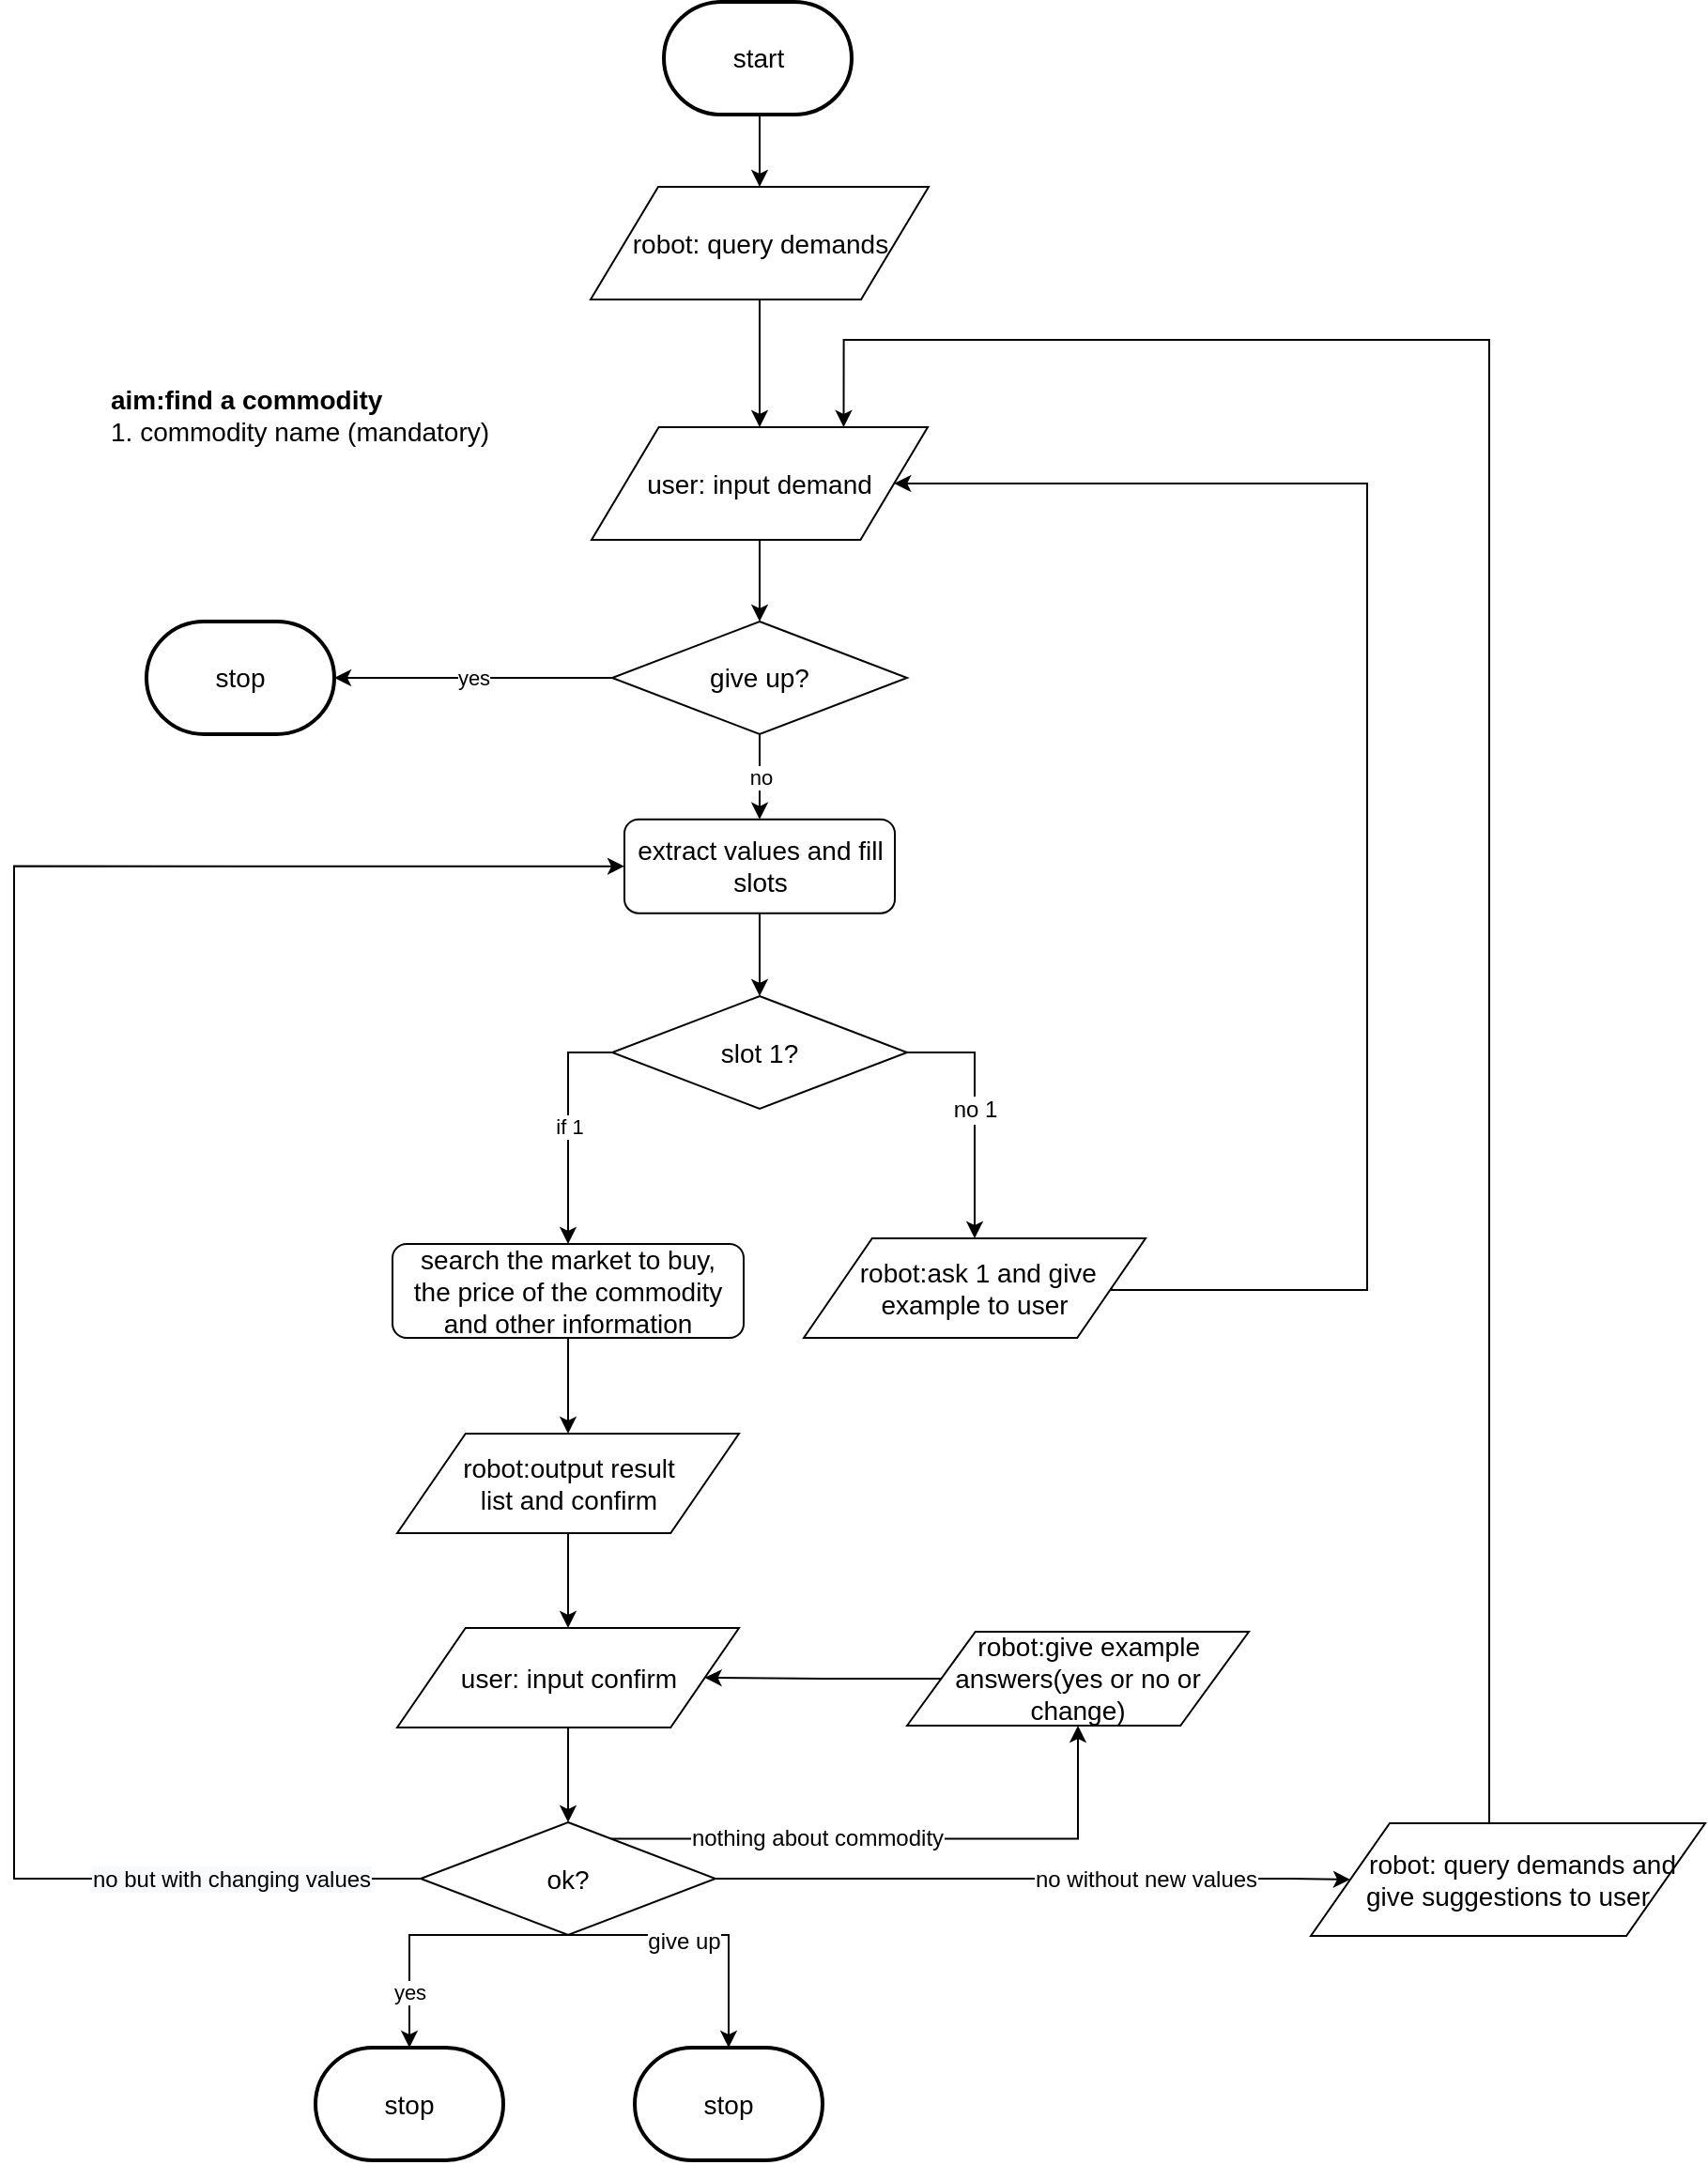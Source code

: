 <mxfile version="12.0.0" type="github" pages="1"><diagram id="qM217Te90TatpBVcW5O8" name="Page-1"><mxGraphModel dx="904" dy="2196" grid="1" gridSize="10" guides="1" tooltips="1" connect="1" arrows="1" fold="1" page="1" pageScale="1" pageWidth="1169" pageHeight="827" math="0" shadow="0"><root><mxCell id="0"/><mxCell id="1" parent="0"/><mxCell id="0c9b0clo_3y0Xpn7GnMf-1" value="&lt;font style=&quot;font-size: 14px&quot;&gt;&lt;b&gt;aim:find a commodity&lt;/b&gt;&lt;br&gt;1.&amp;nbsp;commodity&amp;nbsp;name (mandatory)&lt;br&gt;&lt;/font&gt;" style="text;html=1;strokeColor=none;fillColor=none;align=left;verticalAlign=middle;whiteSpace=wrap;rounded=0;" parent="1" vertex="1"><mxGeometry x="209" y="-680" width="211" height="60" as="geometry"/></mxCell><mxCell id="0c9b0clo_3y0Xpn7GnMf-3" style="edgeStyle=orthogonalEdgeStyle;rounded=0;orthogonalLoop=1;jettySize=auto;html=1;exitX=1;exitY=0.5;exitDx=0;exitDy=0;entryX=0.5;entryY=0;entryDx=0;entryDy=0;" parent="1" source="0c9b0clo_3y0Xpn7GnMf-6" target="0c9b0clo_3y0Xpn7GnMf-28" edge="1"><mxGeometry relative="1" as="geometry"><mxPoint x="670" y="-210.5" as="targetPoint"/></mxGeometry></mxCell><mxCell id="0c9b0clo_3y0Xpn7GnMf-4" value="no 1" style="text;html=1;resizable=0;points=[];align=center;verticalAlign=middle;labelBackgroundColor=#ffffff;" parent="0c9b0clo_3y0Xpn7GnMf-3" vertex="1" connectable="0"><mxGeometry x="0.0" relative="1" as="geometry"><mxPoint y="-1" as="offset"/></mxGeometry></mxCell><mxCell id="0c9b0clo_3y0Xpn7GnMf-5" value="if 1" style="edgeStyle=orthogonalEdgeStyle;rounded=0;orthogonalLoop=1;jettySize=auto;html=1;exitX=0;exitY=0.5;exitDx=0;exitDy=0;" parent="1" source="0c9b0clo_3y0Xpn7GnMf-6" target="0c9b0clo_3y0Xpn7GnMf-9" edge="1"><mxGeometry relative="1" as="geometry"/></mxCell><mxCell id="0c9b0clo_3y0Xpn7GnMf-6" value="&lt;font style=&quot;font-size: 14px&quot;&gt;slot 1?&lt;br&gt;&lt;/font&gt;" style="rhombus;whiteSpace=wrap;html=1;" parent="1" vertex="1"><mxGeometry x="478" y="-340.5" width="157" height="60" as="geometry"/></mxCell><mxCell id="0c9b0clo_3y0Xpn7GnMf-7" style="edgeStyle=orthogonalEdgeStyle;rounded=0;orthogonalLoop=1;jettySize=auto;html=1;exitX=1;exitY=0.5;exitDx=0;exitDy=0;entryX=1;entryY=0.5;entryDx=0;entryDy=0;" parent="1" source="0c9b0clo_3y0Xpn7GnMf-28" target="0c9b0clo_3y0Xpn7GnMf-24" edge="1"><mxGeometry relative="1" as="geometry"><mxPoint x="983.5" y="-129.5" as="sourcePoint"/><mxPoint x="628.5" y="-432.5" as="targetPoint"/><Array as="points"><mxPoint x="743" y="-184"/><mxPoint x="880" y="-184"/><mxPoint x="880" y="-614"/></Array></mxGeometry></mxCell><mxCell id="0c9b0clo_3y0Xpn7GnMf-8" style="edgeStyle=orthogonalEdgeStyle;rounded=0;orthogonalLoop=1;jettySize=auto;html=1;exitX=0.5;exitY=1;exitDx=0;exitDy=0;entryX=0.5;entryY=0;entryDx=0;entryDy=0;" parent="1" source="0c9b0clo_3y0Xpn7GnMf-9" target="0c9b0clo_3y0Xpn7GnMf-26" edge="1"><mxGeometry relative="1" as="geometry"><mxPoint x="455" y="-93.5" as="targetPoint"/></mxGeometry></mxCell><mxCell id="0c9b0clo_3y0Xpn7GnMf-9" value="&lt;span style=&quot;font-size: 14px&quot;&gt;search the market to buy,&lt;br&gt;the price of the commodity and other information&lt;br&gt;&lt;/span&gt;" style="rounded=1;whiteSpace=wrap;html=1;" parent="1" vertex="1"><mxGeometry x="361" y="-208.5" width="187" height="50" as="geometry"/></mxCell><mxCell id="0c9b0clo_3y0Xpn7GnMf-10" style="edgeStyle=orthogonalEdgeStyle;rounded=0;orthogonalLoop=1;jettySize=auto;html=1;exitX=0.5;exitY=1;exitDx=0;exitDy=0;entryX=0.5;entryY=0;entryDx=0;entryDy=0;" parent="1" source="0c9b0clo_3y0Xpn7GnMf-26" target="0c9b0clo_3y0Xpn7GnMf-27" edge="1"><mxGeometry relative="1" as="geometry"><mxPoint x="455" y="-43.5" as="sourcePoint"/><mxPoint x="455" y="-0.5" as="targetPoint"/></mxGeometry></mxCell><mxCell id="0c9b0clo_3y0Xpn7GnMf-11" style="edgeStyle=orthogonalEdgeStyle;rounded=0;orthogonalLoop=1;jettySize=auto;html=1;entryX=0.5;entryY=0;entryDx=0;entryDy=0;exitX=0.5;exitY=1;exitDx=0;exitDy=0;" parent="1" source="0c9b0clo_3y0Xpn7GnMf-27" target="0c9b0clo_3y0Xpn7GnMf-19" edge="1"><mxGeometry relative="1" as="geometry"><mxPoint x="455" y="79.5" as="sourcePoint"/></mxGeometry></mxCell><mxCell id="0c9b0clo_3y0Xpn7GnMf-12" value="yes" style="edgeStyle=orthogonalEdgeStyle;rounded=0;orthogonalLoop=1;jettySize=auto;html=1;entryX=0.5;entryY=0;entryDx=0;entryDy=0;entryPerimeter=0;exitX=0.5;exitY=1;exitDx=0;exitDy=0;" parent="1" source="0c9b0clo_3y0Xpn7GnMf-19" target="0c9b0clo_3y0Xpn7GnMf-25" edge="1"><mxGeometry x="0.588" relative="1" as="geometry"><mxPoint x="454.5" y="226" as="targetPoint"/><Array as="points"><mxPoint x="370" y="160"/><mxPoint x="370" y="220"/></Array><mxPoint as="offset"/></mxGeometry></mxCell><mxCell id="0c9b0clo_3y0Xpn7GnMf-13" style="edgeStyle=orthogonalEdgeStyle;rounded=0;orthogonalLoop=1;jettySize=auto;html=1;exitX=0;exitY=0.5;exitDx=0;exitDy=0;entryX=0;entryY=0.5;entryDx=0;entryDy=0;" parent="1" source="0c9b0clo_3y0Xpn7GnMf-19" target="0c9b0clo_3y0Xpn7GnMf-30" edge="1"><mxGeometry relative="1" as="geometry"><Array as="points"><mxPoint x="159.5" y="129.5"/><mxPoint x="159.5" y="-409.5"/></Array></mxGeometry></mxCell><mxCell id="0c9b0clo_3y0Xpn7GnMf-14" value="&lt;span style=&quot;text-align: left ; background-color: rgb(248 , 249 , 250)&quot;&gt;no but with changing values&lt;/span&gt;" style="text;html=1;resizable=0;points=[];align=center;verticalAlign=middle;labelBackgroundColor=#ffffff;" parent="0c9b0clo_3y0Xpn7GnMf-13" vertex="1" connectable="0"><mxGeometry x="-0.763" relative="1" as="geometry"><mxPoint x="27" as="offset"/></mxGeometry></mxCell><mxCell id="0c9b0clo_3y0Xpn7GnMf-15" style="edgeStyle=orthogonalEdgeStyle;rounded=0;orthogonalLoop=1;jettySize=auto;html=1;exitX=1;exitY=0.5;exitDx=0;exitDy=0;entryX=0;entryY=0.5;entryDx=0;entryDy=0;" parent="1" source="0c9b0clo_3y0Xpn7GnMf-19" target="0c9b0clo_3y0Xpn7GnMf-23" edge="1"><mxGeometry relative="1" as="geometry"><Array as="points"><mxPoint x="839.5" y="129.5"/><mxPoint x="839.5" y="129.5"/></Array></mxGeometry></mxCell><mxCell id="0c9b0clo_3y0Xpn7GnMf-16" value="no without new values" style="text;html=1;resizable=0;points=[];align=center;verticalAlign=middle;labelBackgroundColor=#ffffff;" parent="0c9b0clo_3y0Xpn7GnMf-15" vertex="1" connectable="0"><mxGeometry x="-0.971" y="1" relative="1" as="geometry"><mxPoint x="224" y="1" as="offset"/></mxGeometry></mxCell><mxCell id="0c9b0clo_3y0Xpn7GnMf-17" style="edgeStyle=orthogonalEdgeStyle;rounded=0;orthogonalLoop=1;jettySize=auto;html=1;exitX=0.644;exitY=0.146;exitDx=0;exitDy=0;entryX=0.5;entryY=1;entryDx=0;entryDy=0;exitPerimeter=0;" parent="1" source="0c9b0clo_3y0Xpn7GnMf-19" target="0c9b0clo_3y0Xpn7GnMf-32" edge="1"><mxGeometry relative="1" as="geometry"/></mxCell><mxCell id="0c9b0clo_3y0Xpn7GnMf-18" value="nothing about commodity" style="text;html=1;resizable=0;points=[];align=center;verticalAlign=middle;labelBackgroundColor=#ffffff;" parent="0c9b0clo_3y0Xpn7GnMf-17" vertex="1" connectable="0"><mxGeometry x="-0.292" y="1" relative="1" as="geometry"><mxPoint as="offset"/></mxGeometry></mxCell><mxCell id="0c9b0clo_3y0Xpn7GnMf-37" style="edgeStyle=orthogonalEdgeStyle;rounded=0;orthogonalLoop=1;jettySize=auto;html=1;exitX=0.5;exitY=1;exitDx=0;exitDy=0;entryX=0.5;entryY=0;entryDx=0;entryDy=0;entryPerimeter=0;" parent="1" source="0c9b0clo_3y0Xpn7GnMf-19" target="0c9b0clo_3y0Xpn7GnMf-36" edge="1"><mxGeometry relative="1" as="geometry"><Array as="points"><mxPoint x="540" y="160"/></Array></mxGeometry></mxCell><mxCell id="0c9b0clo_3y0Xpn7GnMf-38" value="give up" style="text;html=1;resizable=0;points=[];align=center;verticalAlign=middle;labelBackgroundColor=#ffffff;" parent="0c9b0clo_3y0Xpn7GnMf-37" vertex="1" connectable="0"><mxGeometry x="0.174" y="-26" relative="1" as="geometry"><mxPoint x="1.5" y="3.5" as="offset"/></mxGeometry></mxCell><mxCell id="0c9b0clo_3y0Xpn7GnMf-19" value="&lt;font style=&quot;font-size: 14px&quot;&gt;ok?&lt;br&gt;&lt;/font&gt;" style="rhombus;whiteSpace=wrap;html=1;" parent="1" vertex="1"><mxGeometry x="376" y="99.5" width="157" height="60" as="geometry"/></mxCell><mxCell id="0c9b0clo_3y0Xpn7GnMf-34" style="edgeStyle=orthogonalEdgeStyle;rounded=0;orthogonalLoop=1;jettySize=auto;html=1;exitX=0.5;exitY=1;exitDx=0;exitDy=0;exitPerimeter=0;entryX=0.5;entryY=0;entryDx=0;entryDy=0;" parent="1" source="0c9b0clo_3y0Xpn7GnMf-21" target="0c9b0clo_3y0Xpn7GnMf-33" edge="1"><mxGeometry relative="1" as="geometry"/></mxCell><mxCell id="0c9b0clo_3y0Xpn7GnMf-21" value="&lt;span style=&quot;font-size: 14px&quot;&gt;start&lt;/span&gt;" style="strokeWidth=2;html=1;shape=mxgraph.flowchart.terminator;whiteSpace=wrap;" parent="1" vertex="1"><mxGeometry x="505.5" y="-869.981" width="100" height="60" as="geometry"/></mxCell><mxCell id="0c9b0clo_3y0Xpn7GnMf-22" style="edgeStyle=orthogonalEdgeStyle;rounded=0;orthogonalLoop=1;jettySize=auto;html=1;exitX=0.5;exitY=0;exitDx=0;exitDy=0;entryX=0.75;entryY=0;entryDx=0;entryDy=0;" parent="1" source="0c9b0clo_3y0Xpn7GnMf-23" target="0c9b0clo_3y0Xpn7GnMf-24" edge="1"><mxGeometry relative="1" as="geometry"><Array as="points"><mxPoint x="945" y="-690"/><mxPoint x="602" y="-690"/></Array></mxGeometry></mxCell><mxCell id="0c9b0clo_3y0Xpn7GnMf-23" value="&lt;span style=&quot;font-size: 14px ; white-space: normal&quot;&gt;&amp;nbsp; &amp;nbsp; robot: query demands&amp;nbsp;and &lt;br&gt;give suggestions to user&lt;/span&gt;" style="shape=parallelogram;perimeter=parallelogramPerimeter;whiteSpace=wrap;html=1;" parent="1" vertex="1"><mxGeometry x="850" y="100" width="210" height="60" as="geometry"/></mxCell><mxCell id="0c9b0clo_3y0Xpn7GnMf-40" style="edgeStyle=orthogonalEdgeStyle;rounded=0;orthogonalLoop=1;jettySize=auto;html=1;exitX=0.5;exitY=1;exitDx=0;exitDy=0;entryX=0.5;entryY=0;entryDx=0;entryDy=0;" parent="1" source="0c9b0clo_3y0Xpn7GnMf-24" target="0c9b0clo_3y0Xpn7GnMf-39" edge="1"><mxGeometry relative="1" as="geometry"/></mxCell><mxCell id="0c9b0clo_3y0Xpn7GnMf-24" value="&lt;span style=&quot;font-size: 14px ; white-space: normal&quot;&gt;user: input demand&lt;/span&gt;" style="shape=parallelogram;perimeter=parallelogramPerimeter;whiteSpace=wrap;html=1;" parent="1" vertex="1"><mxGeometry x="467" y="-643.5" width="179" height="60" as="geometry"/></mxCell><mxCell id="0c9b0clo_3y0Xpn7GnMf-25" value="&lt;font style=&quot;font-size: 14px&quot;&gt;stop&lt;/font&gt;" style="strokeWidth=2;html=1;shape=mxgraph.flowchart.terminator;whiteSpace=wrap;" parent="1" vertex="1"><mxGeometry x="320" y="219.5" width="100" height="60" as="geometry"/></mxCell><mxCell id="0c9b0clo_3y0Xpn7GnMf-26" value="&lt;span style=&quot;font-size: 14px&quot;&gt;robot:output result &lt;br&gt;list and confirm&lt;/span&gt;" style="shape=parallelogram;perimeter=parallelogramPerimeter;whiteSpace=wrap;html=1;" parent="1" vertex="1"><mxGeometry x="363.5" y="-107.5" width="182" height="53" as="geometry"/></mxCell><mxCell id="0c9b0clo_3y0Xpn7GnMf-27" value="&lt;span style=&quot;font-size: 14px&quot;&gt;user: input confirm&lt;/span&gt;" style="shape=parallelogram;perimeter=parallelogramPerimeter;whiteSpace=wrap;html=1;" parent="1" vertex="1"><mxGeometry x="363.5" y="-4" width="182" height="53" as="geometry"/></mxCell><mxCell id="0c9b0clo_3y0Xpn7GnMf-28" value="&lt;span style=&quot;font-size: 14px&quot;&gt;&amp;nbsp;robot:ask 1 and give example to user&lt;/span&gt;" style="shape=parallelogram;perimeter=parallelogramPerimeter;whiteSpace=wrap;html=1;" parent="1" vertex="1"><mxGeometry x="580" y="-211.5" width="182" height="53" as="geometry"/></mxCell><mxCell id="0c9b0clo_3y0Xpn7GnMf-29" style="edgeStyle=orthogonalEdgeStyle;rounded=0;orthogonalLoop=1;jettySize=auto;html=1;exitX=0.5;exitY=1;exitDx=0;exitDy=0;entryX=0.5;entryY=0;entryDx=0;entryDy=0;" parent="1" source="0c9b0clo_3y0Xpn7GnMf-30" target="0c9b0clo_3y0Xpn7GnMf-6" edge="1"><mxGeometry relative="1" as="geometry"/></mxCell><mxCell id="0c9b0clo_3y0Xpn7GnMf-30" value="&lt;font style=&quot;font-size: 14px&quot;&gt;extract values and fill slots&lt;/font&gt;" style="rounded=1;whiteSpace=wrap;html=1;" parent="1" vertex="1"><mxGeometry x="484.5" y="-434.657" width="144" height="50" as="geometry"/></mxCell><mxCell id="0c9b0clo_3y0Xpn7GnMf-31" style="edgeStyle=orthogonalEdgeStyle;rounded=0;orthogonalLoop=1;jettySize=auto;html=1;exitX=0;exitY=0.5;exitDx=0;exitDy=0;entryX=1;entryY=0.5;entryDx=0;entryDy=0;" parent="1" source="0c9b0clo_3y0Xpn7GnMf-32" target="0c9b0clo_3y0Xpn7GnMf-27" edge="1"><mxGeometry relative="1" as="geometry"/></mxCell><mxCell id="0c9b0clo_3y0Xpn7GnMf-32" value="&lt;span style=&quot;font-size: 14px&quot;&gt;&amp;nbsp; &amp;nbsp;robot:give example answers(yes or no or change)&lt;/span&gt;" style="shape=parallelogram;perimeter=parallelogramPerimeter;whiteSpace=wrap;html=1;" parent="1" vertex="1"><mxGeometry x="635" y="-2" width="182" height="50" as="geometry"/></mxCell><mxCell id="0c9b0clo_3y0Xpn7GnMf-35" style="edgeStyle=orthogonalEdgeStyle;rounded=0;orthogonalLoop=1;jettySize=auto;html=1;exitX=0.5;exitY=1;exitDx=0;exitDy=0;entryX=0.5;entryY=0;entryDx=0;entryDy=0;" parent="1" source="0c9b0clo_3y0Xpn7GnMf-33" target="0c9b0clo_3y0Xpn7GnMf-24" edge="1"><mxGeometry relative="1" as="geometry"/></mxCell><mxCell id="0c9b0clo_3y0Xpn7GnMf-33" value="&lt;span style=&quot;font-size: 14px ; white-space: normal&quot;&gt;robot: query demands&lt;/span&gt;" style="shape=parallelogram;perimeter=parallelogramPerimeter;whiteSpace=wrap;html=1;" parent="1" vertex="1"><mxGeometry x="466.5" y="-771.5" width="180" height="60" as="geometry"/></mxCell><mxCell id="0c9b0clo_3y0Xpn7GnMf-36" value="&lt;font style=&quot;font-size: 14px&quot;&gt;stop&lt;/font&gt;" style="strokeWidth=2;html=1;shape=mxgraph.flowchart.terminator;whiteSpace=wrap;" parent="1" vertex="1"><mxGeometry x="490" y="219.5" width="100" height="60" as="geometry"/></mxCell><mxCell id="0c9b0clo_3y0Xpn7GnMf-41" value="no" style="edgeStyle=orthogonalEdgeStyle;rounded=0;orthogonalLoop=1;jettySize=auto;html=1;exitX=0.5;exitY=1;exitDx=0;exitDy=0;entryX=0.5;entryY=0;entryDx=0;entryDy=0;" parent="1" source="0c9b0clo_3y0Xpn7GnMf-39" target="0c9b0clo_3y0Xpn7GnMf-30" edge="1"><mxGeometry relative="1" as="geometry"/></mxCell><mxCell id="0c9b0clo_3y0Xpn7GnMf-43" value="yes" style="edgeStyle=orthogonalEdgeStyle;rounded=0;orthogonalLoop=1;jettySize=auto;html=1;exitX=0;exitY=0.5;exitDx=0;exitDy=0;" parent="1" source="0c9b0clo_3y0Xpn7GnMf-39" target="0c9b0clo_3y0Xpn7GnMf-42" edge="1"><mxGeometry relative="1" as="geometry"/></mxCell><mxCell id="0c9b0clo_3y0Xpn7GnMf-39" value="&lt;font style=&quot;font-size: 14px&quot;&gt;give up?&lt;br&gt;&lt;/font&gt;" style="rhombus;whiteSpace=wrap;html=1;" parent="1" vertex="1"><mxGeometry x="478" y="-540" width="157" height="60" as="geometry"/></mxCell><mxCell id="0c9b0clo_3y0Xpn7GnMf-42" value="&lt;font style=&quot;font-size: 14px&quot;&gt;stop&lt;/font&gt;" style="strokeWidth=2;html=1;shape=mxgraph.flowchart.terminator;whiteSpace=wrap;" parent="1" vertex="1"><mxGeometry x="230" y="-540" width="100" height="60" as="geometry"/></mxCell></root></mxGraphModel></diagram></mxfile>